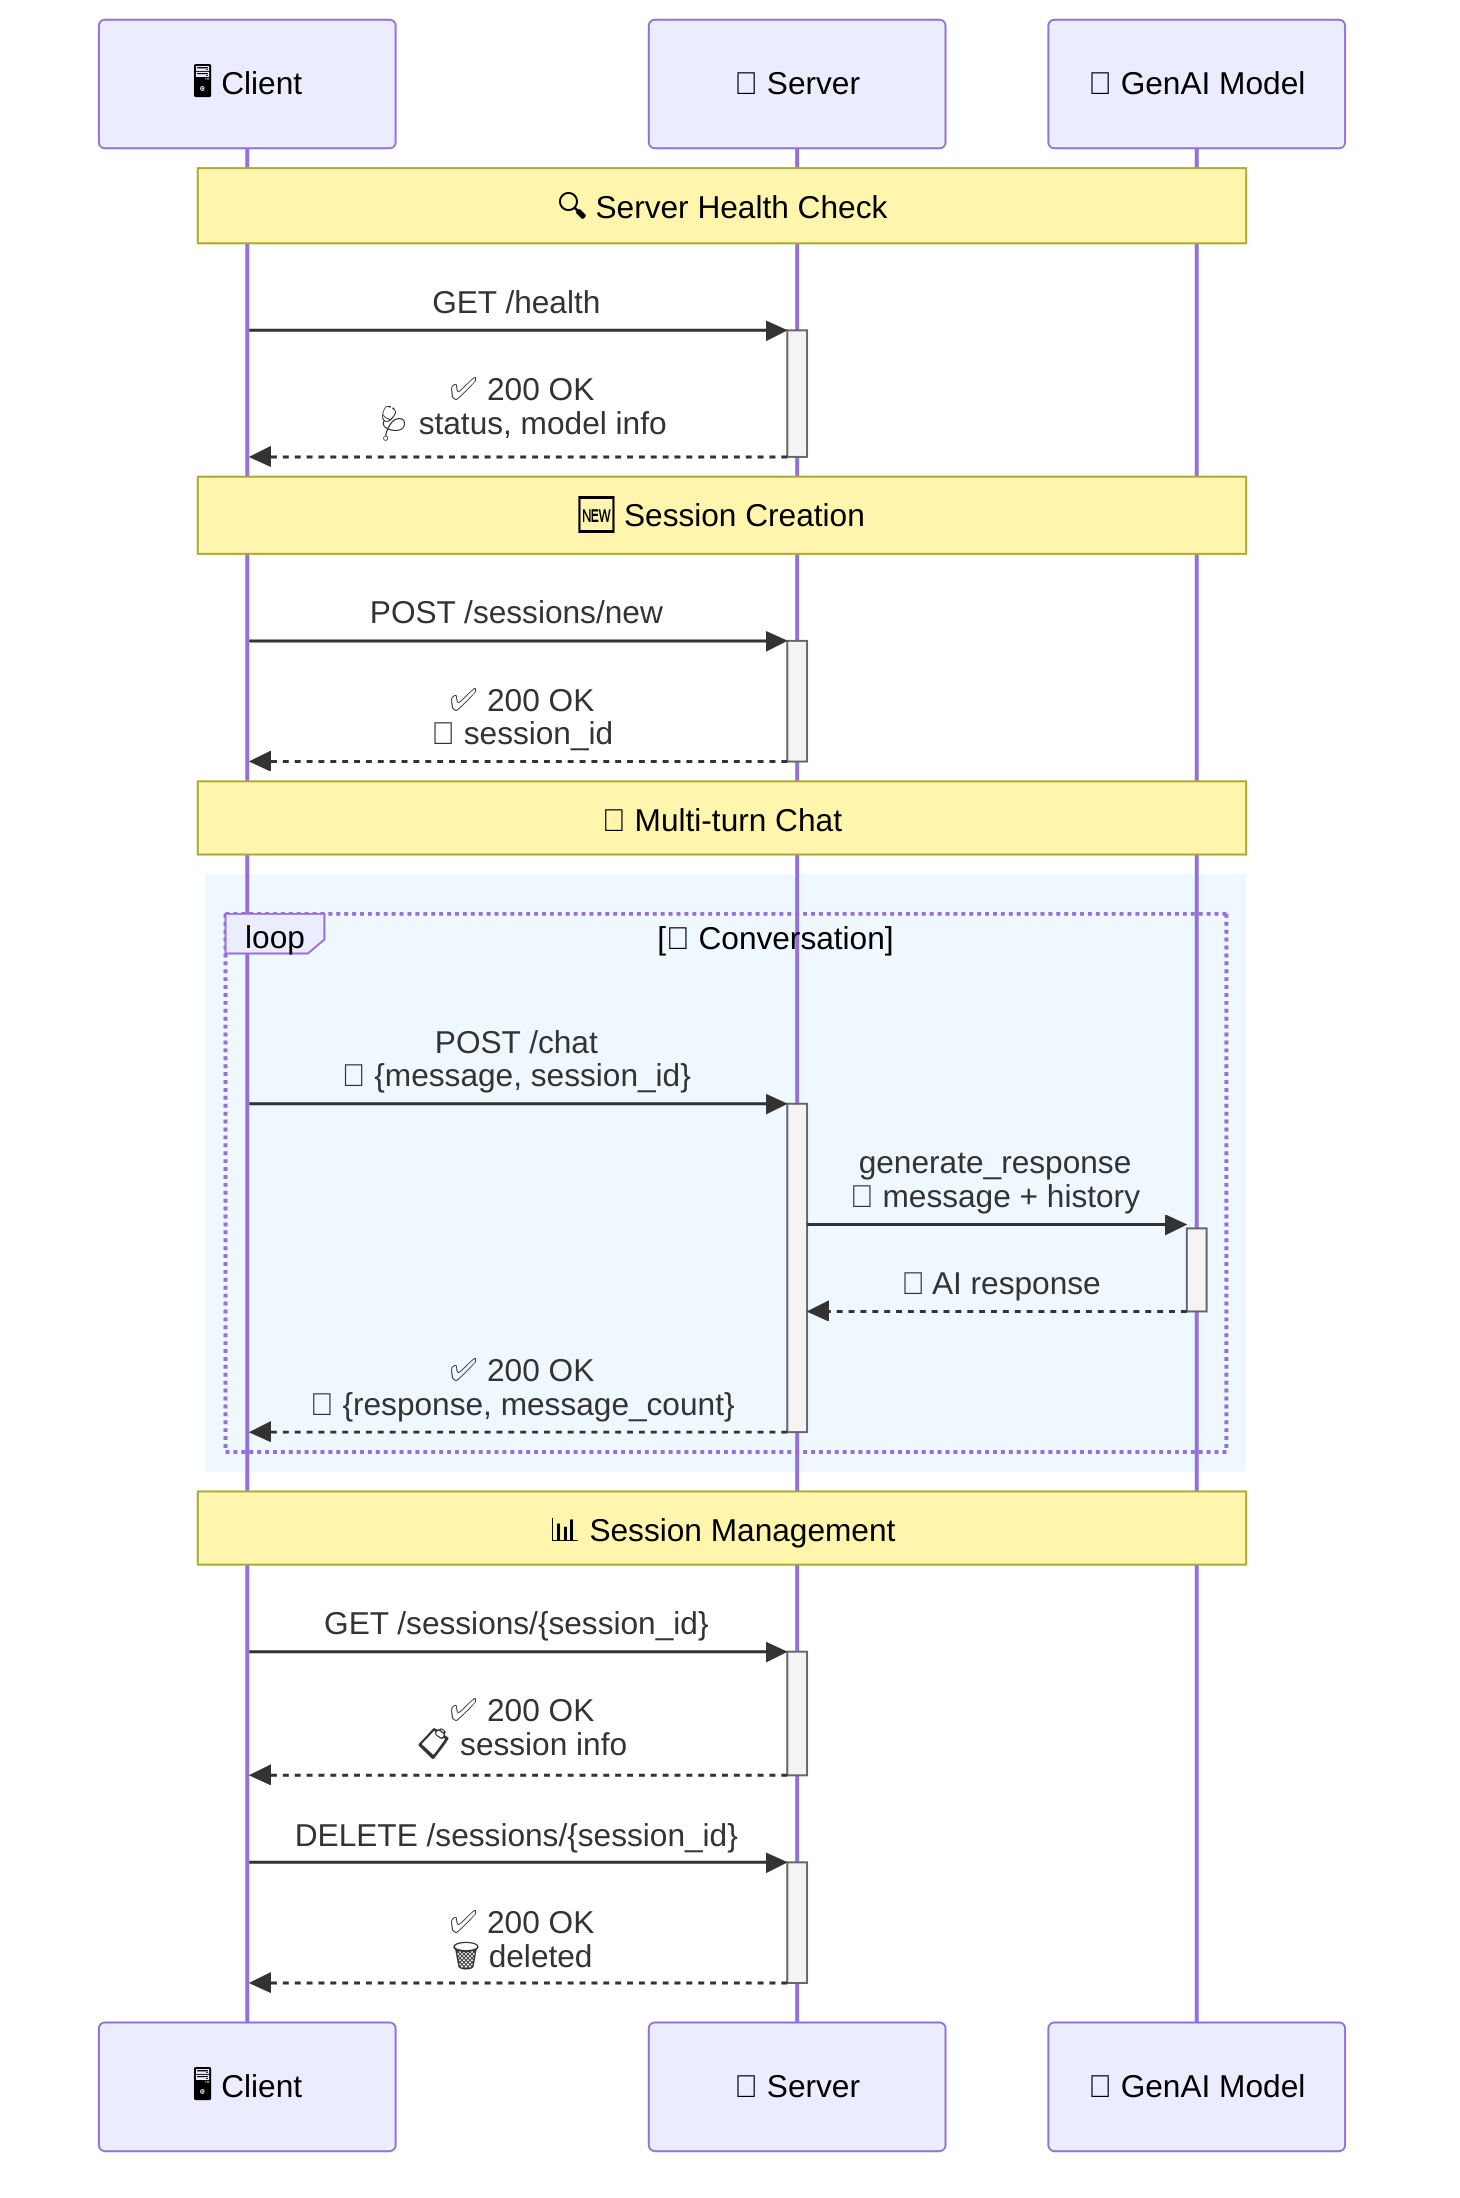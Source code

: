 sequenceDiagram
    participant C as 🖥️ Client
    participant S as 🔧 Server
    participant AI as 🤖 GenAI Model

    Note over C, AI: 🔍 Server Health Check
    C->>+S: GET /health
    S-->>-C: ✅ 200 OK<br/>🩺 status, model info
    
    Note over C, AI: 🆕 Session Creation
    C->>+S: POST /sessions/new
    S-->>-C: ✅ 200 OK<br/>🔑 session_id
    
    Note over C, AI: 💬 Multi-turn Chat
    rect rgb(240, 248, 255)
        loop 🔄 Conversation
            C->>+S: POST /chat<br/>📝 {message, session_id}
            S->>+AI: generate_response<br/>🧠 message + history
            AI-->>-S: 💭 AI response
            S-->>-C: ✅ 200 OK<br/>📄 {response, message_count}
        end
    end
    
    Note over C, AI: 📊 Session Management
    C->>+S: GET /sessions/{session_id}
    S-->>-C: ✅ 200 OK<br/>📋 session info
    
    C->>+S: DELETE /sessions/{session_id}
    S-->>-C: ✅ 200 OK<br/>🗑️ deleted